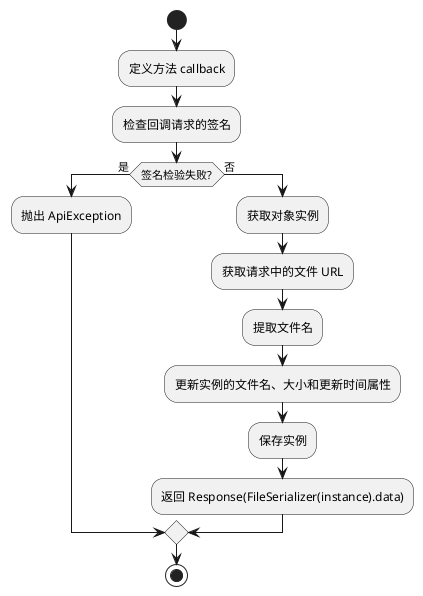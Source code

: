 @startuml

start
:定义方法 callback;
:检查回调请求的签名;
if (签名检验失败?) then (是)
  :抛出 ApiException;
else (否)
  :获取对象实例;
  :获取请求中的文件 URL;
  :提取文件名;
  :更新实例的文件名、大小和更新时间属性;
  :保存实例;
  :返回 Response(FileSerializer(instance).data);
endif
stop

@enduml
